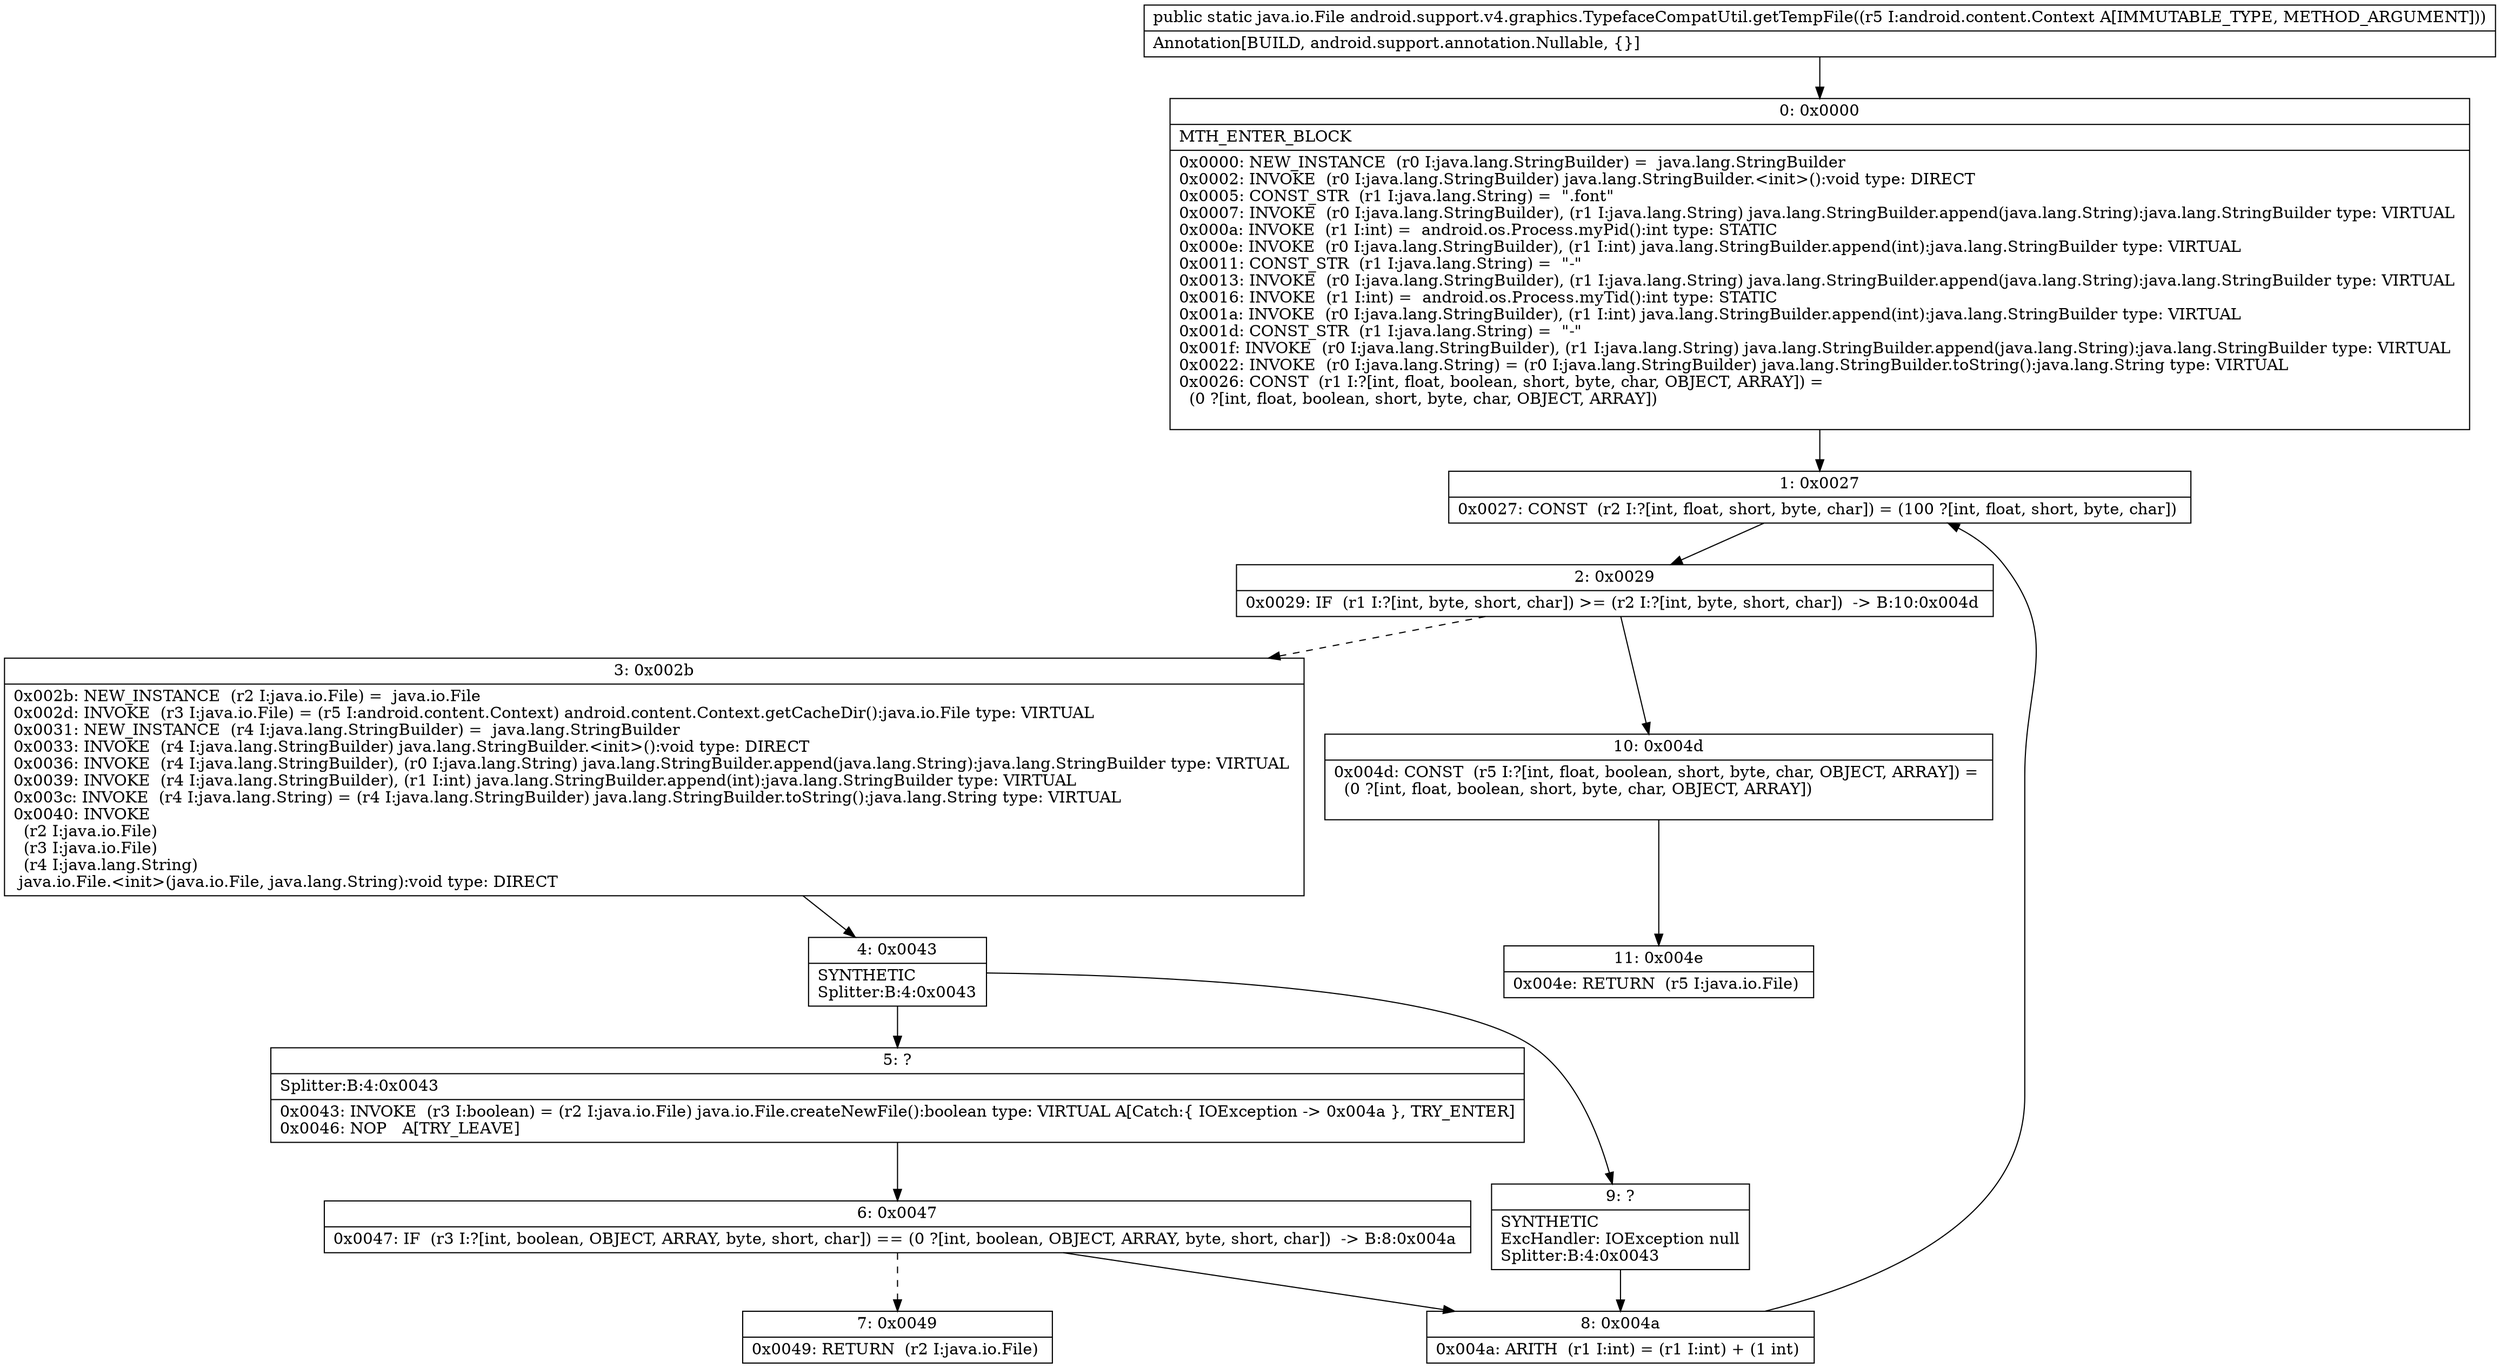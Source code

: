 digraph "CFG forandroid.support.v4.graphics.TypefaceCompatUtil.getTempFile(Landroid\/content\/Context;)Ljava\/io\/File;" {
Node_0 [shape=record,label="{0\:\ 0x0000|MTH_ENTER_BLOCK\l|0x0000: NEW_INSTANCE  (r0 I:java.lang.StringBuilder) =  java.lang.StringBuilder \l0x0002: INVOKE  (r0 I:java.lang.StringBuilder) java.lang.StringBuilder.\<init\>():void type: DIRECT \l0x0005: CONST_STR  (r1 I:java.lang.String) =  \".font\" \l0x0007: INVOKE  (r0 I:java.lang.StringBuilder), (r1 I:java.lang.String) java.lang.StringBuilder.append(java.lang.String):java.lang.StringBuilder type: VIRTUAL \l0x000a: INVOKE  (r1 I:int) =  android.os.Process.myPid():int type: STATIC \l0x000e: INVOKE  (r0 I:java.lang.StringBuilder), (r1 I:int) java.lang.StringBuilder.append(int):java.lang.StringBuilder type: VIRTUAL \l0x0011: CONST_STR  (r1 I:java.lang.String) =  \"\-\" \l0x0013: INVOKE  (r0 I:java.lang.StringBuilder), (r1 I:java.lang.String) java.lang.StringBuilder.append(java.lang.String):java.lang.StringBuilder type: VIRTUAL \l0x0016: INVOKE  (r1 I:int) =  android.os.Process.myTid():int type: STATIC \l0x001a: INVOKE  (r0 I:java.lang.StringBuilder), (r1 I:int) java.lang.StringBuilder.append(int):java.lang.StringBuilder type: VIRTUAL \l0x001d: CONST_STR  (r1 I:java.lang.String) =  \"\-\" \l0x001f: INVOKE  (r0 I:java.lang.StringBuilder), (r1 I:java.lang.String) java.lang.StringBuilder.append(java.lang.String):java.lang.StringBuilder type: VIRTUAL \l0x0022: INVOKE  (r0 I:java.lang.String) = (r0 I:java.lang.StringBuilder) java.lang.StringBuilder.toString():java.lang.String type: VIRTUAL \l0x0026: CONST  (r1 I:?[int, float, boolean, short, byte, char, OBJECT, ARRAY]) = \l  (0 ?[int, float, boolean, short, byte, char, OBJECT, ARRAY])\l \l}"];
Node_1 [shape=record,label="{1\:\ 0x0027|0x0027: CONST  (r2 I:?[int, float, short, byte, char]) = (100 ?[int, float, short, byte, char]) \l}"];
Node_2 [shape=record,label="{2\:\ 0x0029|0x0029: IF  (r1 I:?[int, byte, short, char]) \>= (r2 I:?[int, byte, short, char])  \-\> B:10:0x004d \l}"];
Node_3 [shape=record,label="{3\:\ 0x002b|0x002b: NEW_INSTANCE  (r2 I:java.io.File) =  java.io.File \l0x002d: INVOKE  (r3 I:java.io.File) = (r5 I:android.content.Context) android.content.Context.getCacheDir():java.io.File type: VIRTUAL \l0x0031: NEW_INSTANCE  (r4 I:java.lang.StringBuilder) =  java.lang.StringBuilder \l0x0033: INVOKE  (r4 I:java.lang.StringBuilder) java.lang.StringBuilder.\<init\>():void type: DIRECT \l0x0036: INVOKE  (r4 I:java.lang.StringBuilder), (r0 I:java.lang.String) java.lang.StringBuilder.append(java.lang.String):java.lang.StringBuilder type: VIRTUAL \l0x0039: INVOKE  (r4 I:java.lang.StringBuilder), (r1 I:int) java.lang.StringBuilder.append(int):java.lang.StringBuilder type: VIRTUAL \l0x003c: INVOKE  (r4 I:java.lang.String) = (r4 I:java.lang.StringBuilder) java.lang.StringBuilder.toString():java.lang.String type: VIRTUAL \l0x0040: INVOKE  \l  (r2 I:java.io.File)\l  (r3 I:java.io.File)\l  (r4 I:java.lang.String)\l java.io.File.\<init\>(java.io.File, java.lang.String):void type: DIRECT \l}"];
Node_4 [shape=record,label="{4\:\ 0x0043|SYNTHETIC\lSplitter:B:4:0x0043\l}"];
Node_5 [shape=record,label="{5\:\ ?|Splitter:B:4:0x0043\l|0x0043: INVOKE  (r3 I:boolean) = (r2 I:java.io.File) java.io.File.createNewFile():boolean type: VIRTUAL A[Catch:\{ IOException \-\> 0x004a \}, TRY_ENTER]\l0x0046: NOP   A[TRY_LEAVE]\l}"];
Node_6 [shape=record,label="{6\:\ 0x0047|0x0047: IF  (r3 I:?[int, boolean, OBJECT, ARRAY, byte, short, char]) == (0 ?[int, boolean, OBJECT, ARRAY, byte, short, char])  \-\> B:8:0x004a \l}"];
Node_7 [shape=record,label="{7\:\ 0x0049|0x0049: RETURN  (r2 I:java.io.File) \l}"];
Node_8 [shape=record,label="{8\:\ 0x004a|0x004a: ARITH  (r1 I:int) = (r1 I:int) + (1 int) \l}"];
Node_9 [shape=record,label="{9\:\ ?|SYNTHETIC\lExcHandler: IOException null\lSplitter:B:4:0x0043\l}"];
Node_10 [shape=record,label="{10\:\ 0x004d|0x004d: CONST  (r5 I:?[int, float, boolean, short, byte, char, OBJECT, ARRAY]) = \l  (0 ?[int, float, boolean, short, byte, char, OBJECT, ARRAY])\l \l}"];
Node_11 [shape=record,label="{11\:\ 0x004e|0x004e: RETURN  (r5 I:java.io.File) \l}"];
MethodNode[shape=record,label="{public static java.io.File android.support.v4.graphics.TypefaceCompatUtil.getTempFile((r5 I:android.content.Context A[IMMUTABLE_TYPE, METHOD_ARGUMENT]))  | Annotation[BUILD, android.support.annotation.Nullable, \{\}]\l}"];
MethodNode -> Node_0;
Node_0 -> Node_1;
Node_1 -> Node_2;
Node_2 -> Node_3[style=dashed];
Node_2 -> Node_10;
Node_3 -> Node_4;
Node_4 -> Node_5;
Node_4 -> Node_9;
Node_5 -> Node_6;
Node_6 -> Node_7[style=dashed];
Node_6 -> Node_8;
Node_8 -> Node_1;
Node_9 -> Node_8;
Node_10 -> Node_11;
}


